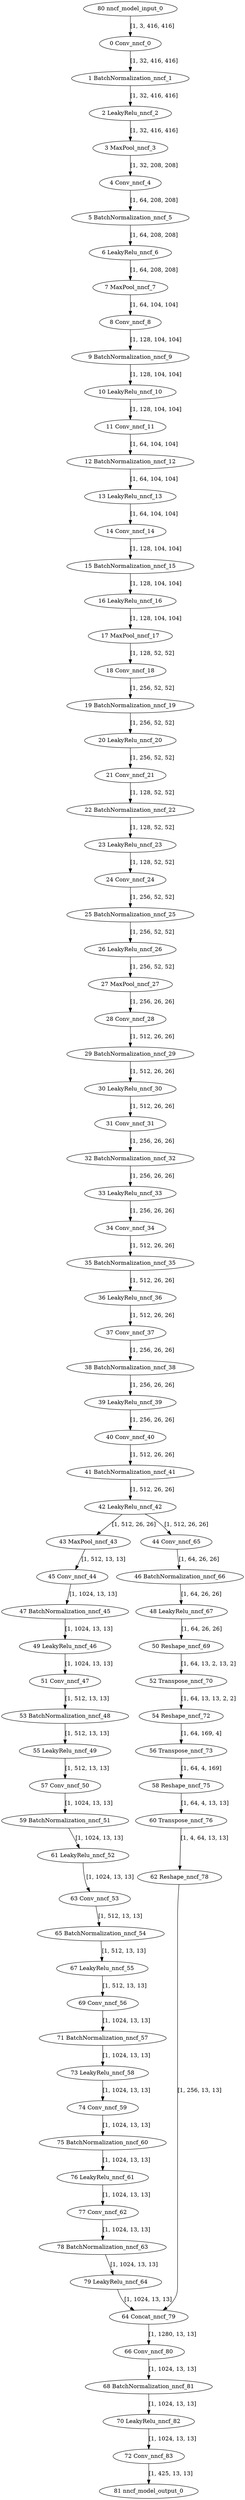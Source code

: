 strict digraph  {
"0 Conv_nncf_0" [id=0, type=Conv];
"1 BatchNormalization_nncf_1" [id=1, type=BatchNormalization];
"2 LeakyRelu_nncf_2" [id=2, type=LeakyRelu];
"3 MaxPool_nncf_3" [id=3, type=MaxPool];
"4 Conv_nncf_4" [id=4, type=Conv];
"5 BatchNormalization_nncf_5" [id=5, type=BatchNormalization];
"6 LeakyRelu_nncf_6" [id=6, type=LeakyRelu];
"7 MaxPool_nncf_7" [id=7, type=MaxPool];
"8 Conv_nncf_8" [id=8, type=Conv];
"9 BatchNormalization_nncf_9" [id=9, type=BatchNormalization];
"10 LeakyRelu_nncf_10" [id=10, type=LeakyRelu];
"11 Conv_nncf_11" [id=11, type=Conv];
"12 BatchNormalization_nncf_12" [id=12, type=BatchNormalization];
"13 LeakyRelu_nncf_13" [id=13, type=LeakyRelu];
"14 Conv_nncf_14" [id=14, type=Conv];
"15 BatchNormalization_nncf_15" [id=15, type=BatchNormalization];
"16 LeakyRelu_nncf_16" [id=16, type=LeakyRelu];
"17 MaxPool_nncf_17" [id=17, type=MaxPool];
"18 Conv_nncf_18" [id=18, type=Conv];
"19 BatchNormalization_nncf_19" [id=19, type=BatchNormalization];
"20 LeakyRelu_nncf_20" [id=20, type=LeakyRelu];
"21 Conv_nncf_21" [id=21, type=Conv];
"22 BatchNormalization_nncf_22" [id=22, type=BatchNormalization];
"23 LeakyRelu_nncf_23" [id=23, type=LeakyRelu];
"24 Conv_nncf_24" [id=24, type=Conv];
"25 BatchNormalization_nncf_25" [id=25, type=BatchNormalization];
"26 LeakyRelu_nncf_26" [id=26, type=LeakyRelu];
"27 MaxPool_nncf_27" [id=27, type=MaxPool];
"28 Conv_nncf_28" [id=28, type=Conv];
"29 BatchNormalization_nncf_29" [id=29, type=BatchNormalization];
"30 LeakyRelu_nncf_30" [id=30, type=LeakyRelu];
"31 Conv_nncf_31" [id=31, type=Conv];
"32 BatchNormalization_nncf_32" [id=32, type=BatchNormalization];
"33 LeakyRelu_nncf_33" [id=33, type=LeakyRelu];
"34 Conv_nncf_34" [id=34, type=Conv];
"35 BatchNormalization_nncf_35" [id=35, type=BatchNormalization];
"36 LeakyRelu_nncf_36" [id=36, type=LeakyRelu];
"37 Conv_nncf_37" [id=37, type=Conv];
"38 BatchNormalization_nncf_38" [id=38, type=BatchNormalization];
"39 LeakyRelu_nncf_39" [id=39, type=LeakyRelu];
"40 Conv_nncf_40" [id=40, type=Conv];
"41 BatchNormalization_nncf_41" [id=41, type=BatchNormalization];
"42 LeakyRelu_nncf_42" [id=42, type=LeakyRelu];
"43 MaxPool_nncf_43" [id=43, type=MaxPool];
"44 Conv_nncf_65" [id=44, type=Conv];
"45 Conv_nncf_44" [id=45, type=Conv];
"46 BatchNormalization_nncf_66" [id=46, type=BatchNormalization];
"47 BatchNormalization_nncf_45" [id=47, type=BatchNormalization];
"48 LeakyRelu_nncf_67" [id=48, type=LeakyRelu];
"49 LeakyRelu_nncf_46" [id=49, type=LeakyRelu];
"50 Reshape_nncf_69" [id=50, type=Reshape];
"51 Conv_nncf_47" [id=51, type=Conv];
"52 Transpose_nncf_70" [id=52, type=Transpose];
"53 BatchNormalization_nncf_48" [id=53, type=BatchNormalization];
"54 Reshape_nncf_72" [id=54, type=Reshape];
"55 LeakyRelu_nncf_49" [id=55, type=LeakyRelu];
"56 Transpose_nncf_73" [id=56, type=Transpose];
"57 Conv_nncf_50" [id=57, type=Conv];
"58 Reshape_nncf_75" [id=58, type=Reshape];
"59 BatchNormalization_nncf_51" [id=59, type=BatchNormalization];
"60 Transpose_nncf_76" [id=60, type=Transpose];
"61 LeakyRelu_nncf_52" [id=61, type=LeakyRelu];
"62 Reshape_nncf_78" [id=62, type=Reshape];
"63 Conv_nncf_53" [id=63, type=Conv];
"64 Concat_nncf_79" [id=64, type=Concat];
"65 BatchNormalization_nncf_54" [id=65, type=BatchNormalization];
"66 Conv_nncf_80" [id=66, type=Conv];
"67 LeakyRelu_nncf_55" [id=67, type=LeakyRelu];
"68 BatchNormalization_nncf_81" [id=68, type=BatchNormalization];
"69 Conv_nncf_56" [id=69, type=Conv];
"70 LeakyRelu_nncf_82" [id=70, type=LeakyRelu];
"71 BatchNormalization_nncf_57" [id=71, type=BatchNormalization];
"72 Conv_nncf_83" [id=72, type=Conv];
"73 LeakyRelu_nncf_58" [id=73, type=LeakyRelu];
"74 Conv_nncf_59" [id=74, type=Conv];
"75 BatchNormalization_nncf_60" [id=75, type=BatchNormalization];
"76 LeakyRelu_nncf_61" [id=76, type=LeakyRelu];
"77 Conv_nncf_62" [id=77, type=Conv];
"78 BatchNormalization_nncf_63" [id=78, type=BatchNormalization];
"79 LeakyRelu_nncf_64" [id=79, type=LeakyRelu];
"80 nncf_model_input_0" [id=80, type=nncf_model_input];
"81 nncf_model_output_0" [id=81, type=nncf_model_output];
"0 Conv_nncf_0" -> "1 BatchNormalization_nncf_1"  [label="[1, 32, 416, 416]", style=solid];
"1 BatchNormalization_nncf_1" -> "2 LeakyRelu_nncf_2"  [label="[1, 32, 416, 416]", style=solid];
"2 LeakyRelu_nncf_2" -> "3 MaxPool_nncf_3"  [label="[1, 32, 416, 416]", style=solid];
"3 MaxPool_nncf_3" -> "4 Conv_nncf_4"  [label="[1, 32, 208, 208]", style=solid];
"4 Conv_nncf_4" -> "5 BatchNormalization_nncf_5"  [label="[1, 64, 208, 208]", style=solid];
"5 BatchNormalization_nncf_5" -> "6 LeakyRelu_nncf_6"  [label="[1, 64, 208, 208]", style=solid];
"6 LeakyRelu_nncf_6" -> "7 MaxPool_nncf_7"  [label="[1, 64, 208, 208]", style=solid];
"7 MaxPool_nncf_7" -> "8 Conv_nncf_8"  [label="[1, 64, 104, 104]", style=solid];
"8 Conv_nncf_8" -> "9 BatchNormalization_nncf_9"  [label="[1, 128, 104, 104]", style=solid];
"9 BatchNormalization_nncf_9" -> "10 LeakyRelu_nncf_10"  [label="[1, 128, 104, 104]", style=solid];
"10 LeakyRelu_nncf_10" -> "11 Conv_nncf_11"  [label="[1, 128, 104, 104]", style=solid];
"11 Conv_nncf_11" -> "12 BatchNormalization_nncf_12"  [label="[1, 64, 104, 104]", style=solid];
"12 BatchNormalization_nncf_12" -> "13 LeakyRelu_nncf_13"  [label="[1, 64, 104, 104]", style=solid];
"13 LeakyRelu_nncf_13" -> "14 Conv_nncf_14"  [label="[1, 64, 104, 104]", style=solid];
"14 Conv_nncf_14" -> "15 BatchNormalization_nncf_15"  [label="[1, 128, 104, 104]", style=solid];
"15 BatchNormalization_nncf_15" -> "16 LeakyRelu_nncf_16"  [label="[1, 128, 104, 104]", style=solid];
"16 LeakyRelu_nncf_16" -> "17 MaxPool_nncf_17"  [label="[1, 128, 104, 104]", style=solid];
"17 MaxPool_nncf_17" -> "18 Conv_nncf_18"  [label="[1, 128, 52, 52]", style=solid];
"18 Conv_nncf_18" -> "19 BatchNormalization_nncf_19"  [label="[1, 256, 52, 52]", style=solid];
"19 BatchNormalization_nncf_19" -> "20 LeakyRelu_nncf_20"  [label="[1, 256, 52, 52]", style=solid];
"20 LeakyRelu_nncf_20" -> "21 Conv_nncf_21"  [label="[1, 256, 52, 52]", style=solid];
"21 Conv_nncf_21" -> "22 BatchNormalization_nncf_22"  [label="[1, 128, 52, 52]", style=solid];
"22 BatchNormalization_nncf_22" -> "23 LeakyRelu_nncf_23"  [label="[1, 128, 52, 52]", style=solid];
"23 LeakyRelu_nncf_23" -> "24 Conv_nncf_24"  [label="[1, 128, 52, 52]", style=solid];
"24 Conv_nncf_24" -> "25 BatchNormalization_nncf_25"  [label="[1, 256, 52, 52]", style=solid];
"25 BatchNormalization_nncf_25" -> "26 LeakyRelu_nncf_26"  [label="[1, 256, 52, 52]", style=solid];
"26 LeakyRelu_nncf_26" -> "27 MaxPool_nncf_27"  [label="[1, 256, 52, 52]", style=solid];
"27 MaxPool_nncf_27" -> "28 Conv_nncf_28"  [label="[1, 256, 26, 26]", style=solid];
"28 Conv_nncf_28" -> "29 BatchNormalization_nncf_29"  [label="[1, 512, 26, 26]", style=solid];
"29 BatchNormalization_nncf_29" -> "30 LeakyRelu_nncf_30"  [label="[1, 512, 26, 26]", style=solid];
"30 LeakyRelu_nncf_30" -> "31 Conv_nncf_31"  [label="[1, 512, 26, 26]", style=solid];
"31 Conv_nncf_31" -> "32 BatchNormalization_nncf_32"  [label="[1, 256, 26, 26]", style=solid];
"32 BatchNormalization_nncf_32" -> "33 LeakyRelu_nncf_33"  [label="[1, 256, 26, 26]", style=solid];
"33 LeakyRelu_nncf_33" -> "34 Conv_nncf_34"  [label="[1, 256, 26, 26]", style=solid];
"34 Conv_nncf_34" -> "35 BatchNormalization_nncf_35"  [label="[1, 512, 26, 26]", style=solid];
"35 BatchNormalization_nncf_35" -> "36 LeakyRelu_nncf_36"  [label="[1, 512, 26, 26]", style=solid];
"36 LeakyRelu_nncf_36" -> "37 Conv_nncf_37"  [label="[1, 512, 26, 26]", style=solid];
"37 Conv_nncf_37" -> "38 BatchNormalization_nncf_38"  [label="[1, 256, 26, 26]", style=solid];
"38 BatchNormalization_nncf_38" -> "39 LeakyRelu_nncf_39"  [label="[1, 256, 26, 26]", style=solid];
"39 LeakyRelu_nncf_39" -> "40 Conv_nncf_40"  [label="[1, 256, 26, 26]", style=solid];
"40 Conv_nncf_40" -> "41 BatchNormalization_nncf_41"  [label="[1, 512, 26, 26]", style=solid];
"41 BatchNormalization_nncf_41" -> "42 LeakyRelu_nncf_42"  [label="[1, 512, 26, 26]", style=solid];
"42 LeakyRelu_nncf_42" -> "43 MaxPool_nncf_43"  [label="[1, 512, 26, 26]", style=solid];
"42 LeakyRelu_nncf_42" -> "44 Conv_nncf_65"  [label="[1, 512, 26, 26]", style=solid];
"43 MaxPool_nncf_43" -> "45 Conv_nncf_44"  [label="[1, 512, 13, 13]", style=solid];
"44 Conv_nncf_65" -> "46 BatchNormalization_nncf_66"  [label="[1, 64, 26, 26]", style=solid];
"45 Conv_nncf_44" -> "47 BatchNormalization_nncf_45"  [label="[1, 1024, 13, 13]", style=solid];
"46 BatchNormalization_nncf_66" -> "48 LeakyRelu_nncf_67"  [label="[1, 64, 26, 26]", style=solid];
"47 BatchNormalization_nncf_45" -> "49 LeakyRelu_nncf_46"  [label="[1, 1024, 13, 13]", style=solid];
"48 LeakyRelu_nncf_67" -> "50 Reshape_nncf_69"  [label="[1, 64, 26, 26]", style=solid];
"49 LeakyRelu_nncf_46" -> "51 Conv_nncf_47"  [label="[1, 1024, 13, 13]", style=solid];
"50 Reshape_nncf_69" -> "52 Transpose_nncf_70"  [label="[1, 64, 13, 2, 13, 2]", style=solid];
"51 Conv_nncf_47" -> "53 BatchNormalization_nncf_48"  [label="[1, 512, 13, 13]", style=solid];
"52 Transpose_nncf_70" -> "54 Reshape_nncf_72"  [label="[1, 64, 13, 13, 2, 2]", style=solid];
"53 BatchNormalization_nncf_48" -> "55 LeakyRelu_nncf_49"  [label="[1, 512, 13, 13]", style=solid];
"54 Reshape_nncf_72" -> "56 Transpose_nncf_73"  [label="[1, 64, 169, 4]", style=solid];
"55 LeakyRelu_nncf_49" -> "57 Conv_nncf_50"  [label="[1, 512, 13, 13]", style=solid];
"56 Transpose_nncf_73" -> "58 Reshape_nncf_75"  [label="[1, 64, 4, 169]", style=solid];
"57 Conv_nncf_50" -> "59 BatchNormalization_nncf_51"  [label="[1, 1024, 13, 13]", style=solid];
"58 Reshape_nncf_75" -> "60 Transpose_nncf_76"  [label="[1, 64, 4, 13, 13]", style=solid];
"59 BatchNormalization_nncf_51" -> "61 LeakyRelu_nncf_52"  [label="[1, 1024, 13, 13]", style=solid];
"60 Transpose_nncf_76" -> "62 Reshape_nncf_78"  [label="[1, 4, 64, 13, 13]", style=solid];
"61 LeakyRelu_nncf_52" -> "63 Conv_nncf_53"  [label="[1, 1024, 13, 13]", style=solid];
"62 Reshape_nncf_78" -> "64 Concat_nncf_79"  [label="[1, 256, 13, 13]", style=solid];
"63 Conv_nncf_53" -> "65 BatchNormalization_nncf_54"  [label="[1, 512, 13, 13]", style=solid];
"64 Concat_nncf_79" -> "66 Conv_nncf_80"  [label="[1, 1280, 13, 13]", style=solid];
"65 BatchNormalization_nncf_54" -> "67 LeakyRelu_nncf_55"  [label="[1, 512, 13, 13]", style=solid];
"66 Conv_nncf_80" -> "68 BatchNormalization_nncf_81"  [label="[1, 1024, 13, 13]", style=solid];
"67 LeakyRelu_nncf_55" -> "69 Conv_nncf_56"  [label="[1, 512, 13, 13]", style=solid];
"68 BatchNormalization_nncf_81" -> "70 LeakyRelu_nncf_82"  [label="[1, 1024, 13, 13]", style=solid];
"69 Conv_nncf_56" -> "71 BatchNormalization_nncf_57"  [label="[1, 1024, 13, 13]", style=solid];
"70 LeakyRelu_nncf_82" -> "72 Conv_nncf_83"  [label="[1, 1024, 13, 13]", style=solid];
"71 BatchNormalization_nncf_57" -> "73 LeakyRelu_nncf_58"  [label="[1, 1024, 13, 13]", style=solid];
"72 Conv_nncf_83" -> "81 nncf_model_output_0"  [label="[1, 425, 13, 13]", style=solid];
"73 LeakyRelu_nncf_58" -> "74 Conv_nncf_59"  [label="[1, 1024, 13, 13]", style=solid];
"74 Conv_nncf_59" -> "75 BatchNormalization_nncf_60"  [label="[1, 1024, 13, 13]", style=solid];
"75 BatchNormalization_nncf_60" -> "76 LeakyRelu_nncf_61"  [label="[1, 1024, 13, 13]", style=solid];
"76 LeakyRelu_nncf_61" -> "77 Conv_nncf_62"  [label="[1, 1024, 13, 13]", style=solid];
"77 Conv_nncf_62" -> "78 BatchNormalization_nncf_63"  [label="[1, 1024, 13, 13]", style=solid];
"78 BatchNormalization_nncf_63" -> "79 LeakyRelu_nncf_64"  [label="[1, 1024, 13, 13]", style=solid];
"79 LeakyRelu_nncf_64" -> "64 Concat_nncf_79"  [label="[1, 1024, 13, 13]", style=solid];
"80 nncf_model_input_0" -> "0 Conv_nncf_0"  [label="[1, 3, 416, 416]", style=solid];
}

